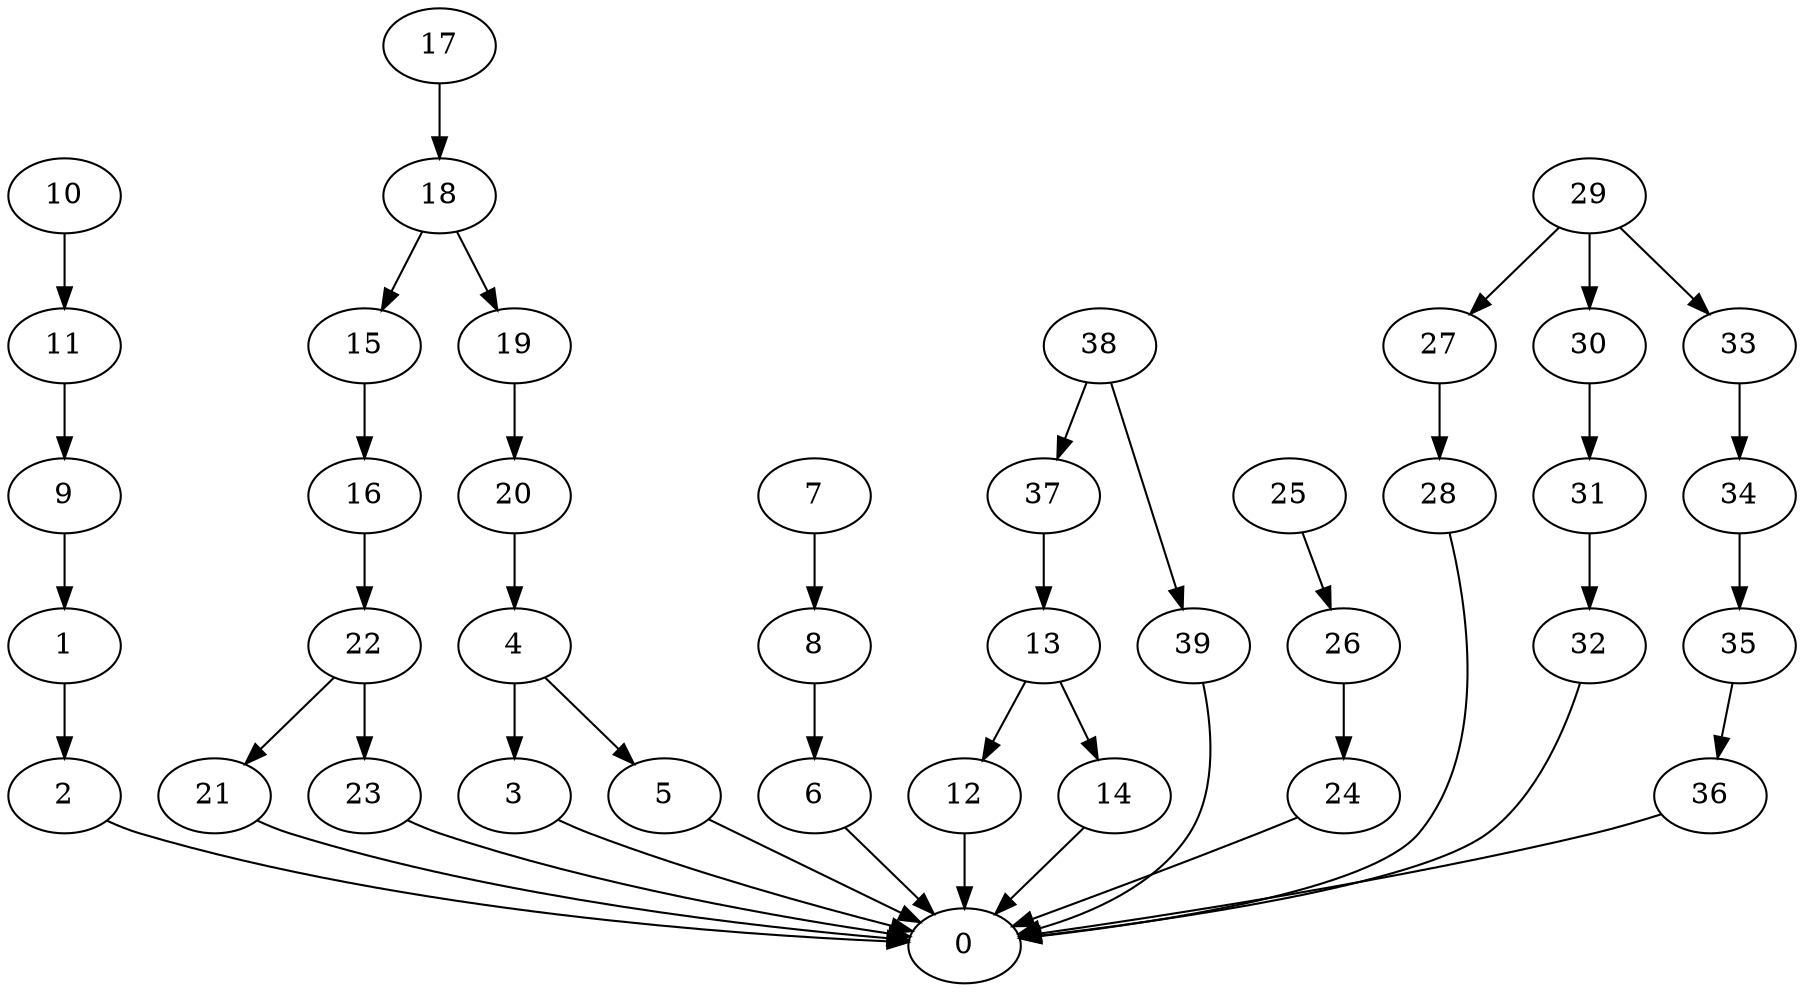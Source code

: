 strict digraph  {
0 [exec=169];
1 [exec=131];
2 [exec=147];
3 [exec=56];
4 [exec=95];
5 [exec=133];
6 [exec=65];
7 [exec=197];
8 [exec=62];
9 [exec=158];
10 [exec=58];
11 [exec=64];
12 [exec=71];
13 [exec=79];
14 [exec=67];
15 [exec=115];
16 [exec=82];
17 [exec=90];
18 [exec=97];
19 [exec=183];
20 [exec=50];
21 [exec=59];
22 [exec=51];
23 [exec=138];
24 [exec=82];
25 [exec=182];
26 [exec=199];
27 [exec=137];
28 [exec=116];
29 [exec=117];
30 [exec=157];
31 [exec=54];
32 [exec=192];
33 [exec=85];
34 [exec=64];
35 [exec=114];
36 [exec=58];
37 [exec=163];
38 [exec=68];
39 [exec=114];
1 -> 2  [comm=8];
2 -> 0  [comm=16];
3 -> 0  [comm=14];
4 -> 5  [comm=16];
4 -> 3  [comm=14];
5 -> 0  [comm=5];
6 -> 0  [comm=18];
7 -> 8  [comm=8];
8 -> 6  [comm=8];
9 -> 1  [comm=14];
10 -> 11  [comm=11];
11 -> 9  [comm=5];
12 -> 0  [comm=19];
13 -> 14  [comm=6];
13 -> 12  [comm=18];
14 -> 0  [comm=20];
15 -> 16  [comm=19];
16 -> 22  [comm=11];
17 -> 18  [comm=7];
18 -> 19  [comm=5];
18 -> 15  [comm=14];
19 -> 20  [comm=5];
20 -> 4  [comm=16];
21 -> 0  [comm=14];
22 -> 23  [comm=7];
22 -> 21  [comm=12];
23 -> 0  [comm=20];
24 -> 0  [comm=11];
25 -> 26  [comm=8];
26 -> 24  [comm=16];
27 -> 28  [comm=17];
28 -> 0  [comm=19];
29 -> 30  [comm=9];
29 -> 27  [comm=16];
29 -> 33  [comm=17];
30 -> 31  [comm=8];
31 -> 32  [comm=13];
32 -> 0  [comm=8];
33 -> 34  [comm=8];
34 -> 35  [comm=7];
35 -> 36  [comm=15];
36 -> 0  [comm=17];
37 -> 13  [comm=11];
38 -> 39  [comm=8];
38 -> 37  [comm=5];
39 -> 0  [comm=20];
}
